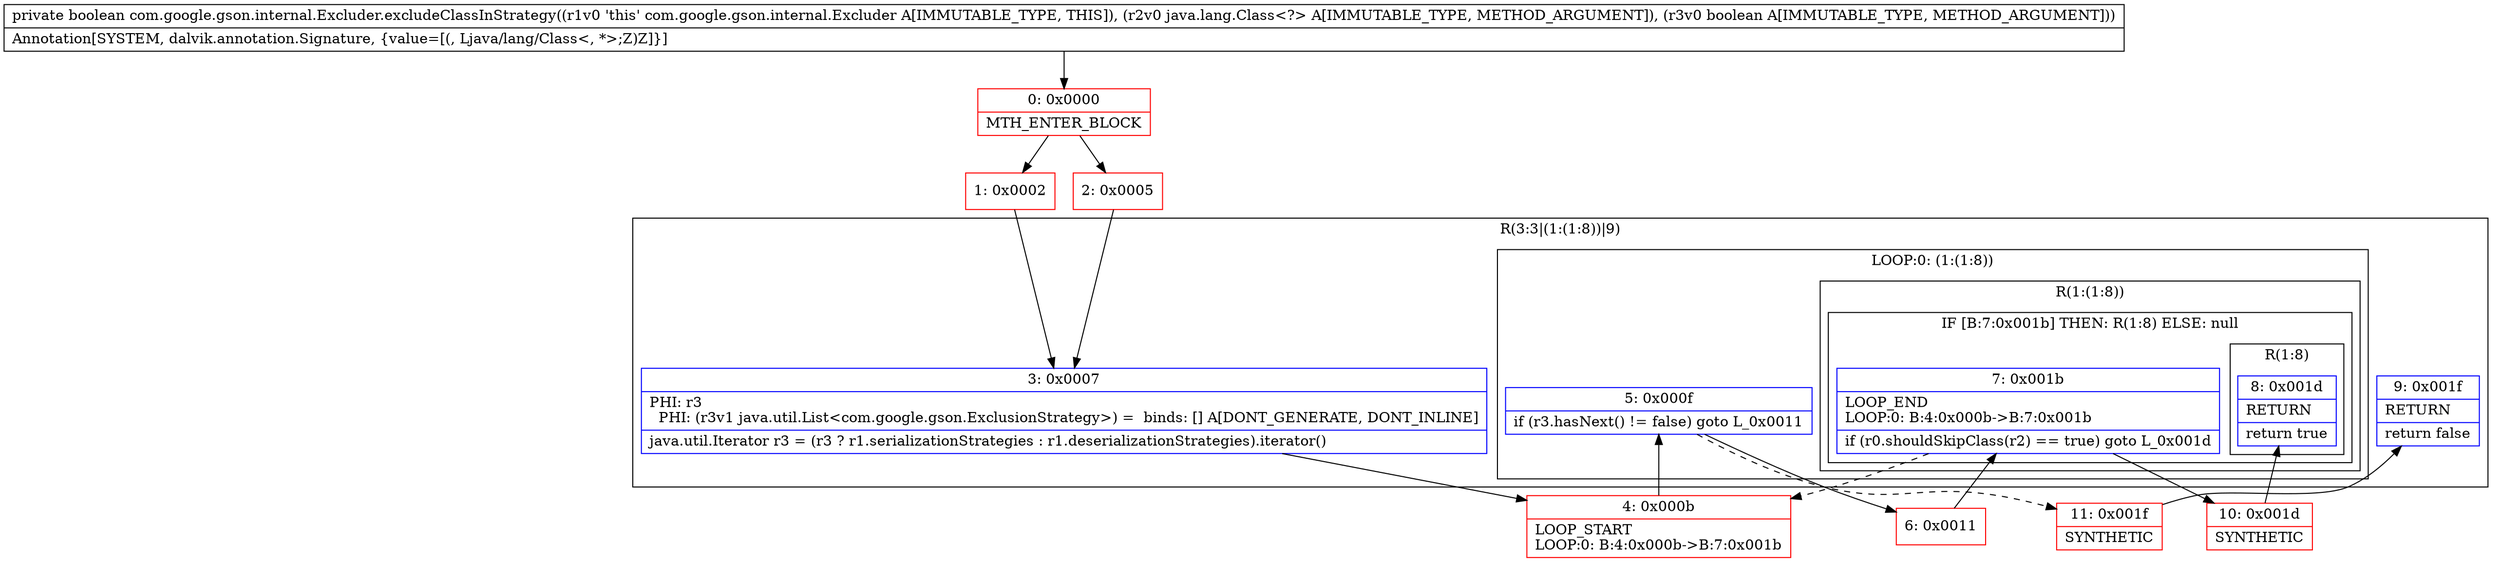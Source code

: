 digraph "CFG forcom.google.gson.internal.Excluder.excludeClassInStrategy(Ljava\/lang\/Class;Z)Z" {
subgraph cluster_Region_2013801881 {
label = "R(3:3|(1:(1:8))|9)";
node [shape=record,color=blue];
Node_3 [shape=record,label="{3\:\ 0x0007|PHI: r3 \l  PHI: (r3v1 java.util.List\<com.google.gson.ExclusionStrategy\>) =  binds: [] A[DONT_GENERATE, DONT_INLINE]\l|java.util.Iterator r3 = (r3 ? r1.serializationStrategies : r1.deserializationStrategies).iterator()\l}"];
subgraph cluster_LoopRegion_825865793 {
label = "LOOP:0: (1:(1:8))";
node [shape=record,color=blue];
Node_5 [shape=record,label="{5\:\ 0x000f|if (r3.hasNext() != false) goto L_0x0011\l}"];
subgraph cluster_Region_105602666 {
label = "R(1:(1:8))";
node [shape=record,color=blue];
subgraph cluster_IfRegion_233985951 {
label = "IF [B:7:0x001b] THEN: R(1:8) ELSE: null";
node [shape=record,color=blue];
Node_7 [shape=record,label="{7\:\ 0x001b|LOOP_END\lLOOP:0: B:4:0x000b\-\>B:7:0x001b\l|if (r0.shouldSkipClass(r2) == true) goto L_0x001d\l}"];
subgraph cluster_Region_883939165 {
label = "R(1:8)";
node [shape=record,color=blue];
Node_8 [shape=record,label="{8\:\ 0x001d|RETURN\l|return true\l}"];
}
}
}
}
Node_9 [shape=record,label="{9\:\ 0x001f|RETURN\l|return false\l}"];
}
Node_0 [shape=record,color=red,label="{0\:\ 0x0000|MTH_ENTER_BLOCK\l}"];
Node_1 [shape=record,color=red,label="{1\:\ 0x0002}"];
Node_2 [shape=record,color=red,label="{2\:\ 0x0005}"];
Node_4 [shape=record,color=red,label="{4\:\ 0x000b|LOOP_START\lLOOP:0: B:4:0x000b\-\>B:7:0x001b\l}"];
Node_6 [shape=record,color=red,label="{6\:\ 0x0011}"];
Node_10 [shape=record,color=red,label="{10\:\ 0x001d|SYNTHETIC\l}"];
Node_11 [shape=record,color=red,label="{11\:\ 0x001f|SYNTHETIC\l}"];
MethodNode[shape=record,label="{private boolean com.google.gson.internal.Excluder.excludeClassInStrategy((r1v0 'this' com.google.gson.internal.Excluder A[IMMUTABLE_TYPE, THIS]), (r2v0 java.lang.Class\<?\> A[IMMUTABLE_TYPE, METHOD_ARGUMENT]), (r3v0 boolean A[IMMUTABLE_TYPE, METHOD_ARGUMENT]))  | Annotation[SYSTEM, dalvik.annotation.Signature, \{value=[(, Ljava\/lang\/Class\<, *\>;Z)Z]\}]\l}"];
MethodNode -> Node_0;
Node_3 -> Node_4;
Node_5 -> Node_6;
Node_5 -> Node_11[style=dashed];
Node_7 -> Node_4[style=dashed];
Node_7 -> Node_10;
Node_0 -> Node_1;
Node_0 -> Node_2;
Node_1 -> Node_3;
Node_2 -> Node_3;
Node_4 -> Node_5;
Node_6 -> Node_7;
Node_10 -> Node_8;
Node_11 -> Node_9;
}

